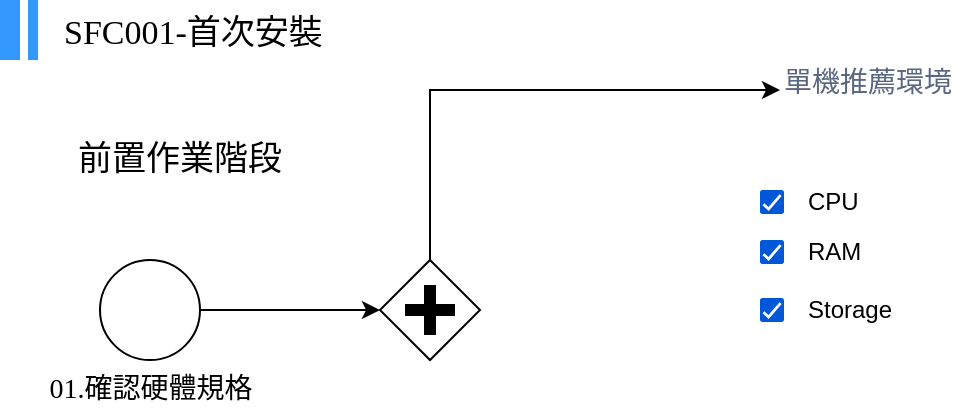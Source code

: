 <mxfile version="12.5.5" type="github">
  <diagram id="WJbkcrBmJmuA8XXHKe5_" name="第1頁">
    <mxGraphModel dx="1824" dy="3322" grid="1" gridSize="10" guides="1" tooltips="1" connect="1" arrows="1" fold="1" page="1" pageScale="1" pageWidth="827" pageHeight="1169" math="0" shadow="0" extFonts="Noto Sans^https://fonts.googleapis.com/css?family=Noto+Sans|Noto Sans CJK^https://fonts.googleapis.com/css?family=Noto+Sans+CJK|Noto Sans TC^https://fonts.googleapis.com/css?family=Noto+Sans+TC">
      <root>
        <mxCell id="0"/>
        <mxCell id="1" parent="0"/>
        <mxCell id="vaWpKMgg9GfqvfIClh7l-70" style="edgeStyle=orthogonalEdgeStyle;rounded=0;orthogonalLoop=1;jettySize=auto;html=1;fontFamily=Noto Sans TC;fontSize=17;" edge="1" parent="1" source="vaWpKMgg9GfqvfIClh7l-1" target="vaWpKMgg9GfqvfIClh7l-69">
          <mxGeometry relative="1" as="geometry"/>
        </mxCell>
        <mxCell id="vaWpKMgg9GfqvfIClh7l-1" value="&lt;font style=&quot;font-size: 14px&quot;&gt;01.確認硬體規格&lt;/font&gt;" style="shape=mxgraph.bpmn.shape;html=1;verticalLabelPosition=bottom;labelBackgroundColor=#ffffff;verticalAlign=top;align=center;perimeter=ellipsePerimeter;outlineConnect=0;outline=standard;symbol=general;fontFamily=Noto Sans TC;" vertex="1" parent="1">
          <mxGeometry x="60" y="-2200" width="50" height="50" as="geometry"/>
        </mxCell>
        <mxCell id="vaWpKMgg9GfqvfIClh7l-48" value="SFC001-首次安裝" style="text;html=1;fontFamily=Noto Sans TC;fontSize=17;" vertex="1" parent="1">
          <mxGeometry x="40" y="-2330" width="145" height="30" as="geometry"/>
        </mxCell>
        <mxCell id="vaWpKMgg9GfqvfIClh7l-52" value="" style="group;fillColor=#ffffff;" vertex="1" connectable="0" parent="1">
          <mxGeometry x="10" y="-2330" width="19" height="30" as="geometry"/>
        </mxCell>
        <mxCell id="vaWpKMgg9GfqvfIClh7l-49" value="" style="rounded=0;whiteSpace=wrap;html=1;shadow=0;glass=0;comic=0;strokeColor=none;fontFamily=Noto Sans TC;fontSize=17;align=left;fillColor=#3399FF;" vertex="1" parent="vaWpKMgg9GfqvfIClh7l-52">
          <mxGeometry width="10" height="30" as="geometry"/>
        </mxCell>
        <mxCell id="vaWpKMgg9GfqvfIClh7l-51" value="" style="rounded=0;whiteSpace=wrap;html=1;shadow=0;glass=0;comic=0;strokeColor=none;fontFamily=Noto Sans TC;fontSize=17;align=left;fillColor=#3399FF;" vertex="1" parent="vaWpKMgg9GfqvfIClh7l-52">
          <mxGeometry x="14" width="5" height="30" as="geometry"/>
        </mxCell>
        <mxCell id="vaWpKMgg9GfqvfIClh7l-75" style="edgeStyle=orthogonalEdgeStyle;rounded=0;orthogonalLoop=1;jettySize=auto;html=1;entryX=0;entryY=0.75;entryDx=0;entryDy=0;fontFamily=Noto Sans TC;fontSize=17;exitX=0.5;exitY=0;exitDx=0;exitDy=0;" edge="1" parent="1" source="vaWpKMgg9GfqvfIClh7l-69" target="vaWpKMgg9GfqvfIClh7l-58">
          <mxGeometry relative="1" as="geometry"/>
        </mxCell>
        <mxCell id="vaWpKMgg9GfqvfIClh7l-69" value="" style="shape=mxgraph.bpmn.shape;html=1;verticalLabelPosition=bottom;labelBackgroundColor=#ffffff;verticalAlign=top;align=center;perimeter=rhombusPerimeter;background=gateway;outlineConnect=0;outline=none;symbol=parallelGw;rounded=1;shadow=0;glass=0;comic=0;strokeColor=#000000;strokeWidth=1;fillColor=none;fontFamily=Noto Sans TC;fontSize=17;" vertex="1" parent="1">
          <mxGeometry x="200" y="-2200" width="50" height="50" as="geometry"/>
        </mxCell>
        <mxCell id="vaWpKMgg9GfqvfIClh7l-73" value="前置作業階段" style="text;html=1;strokeColor=none;fillColor=none;align=center;verticalAlign=middle;whiteSpace=wrap;rounded=0;shadow=0;glass=0;comic=0;fontFamily=Noto Sans TC;fontSize=17;" vertex="1" parent="1">
          <mxGeometry x="40" y="-2260" width="120" height="20" as="geometry"/>
        </mxCell>
        <mxCell id="vaWpKMgg9GfqvfIClh7l-58" value="單機推薦環境" style="fillColor=none;strokeColor=none;fontSize=14;fontStyle=0;align=left;fontColor=#596780;rounded=1;shadow=0;glass=0;comic=0;fontFamily=Noto Sans TC;" vertex="1" parent="1">
          <mxGeometry x="400" y="-2300" width="90" height="20" as="geometry"/>
        </mxCell>
        <mxCell id="vaWpKMgg9GfqvfIClh7l-60" value="CPU" style="html=1;shadow=0;dashed=0;shape=mxgraph.atlassian.checkbox_2;fillColor=#0057D8;strokeColor=none;fontColor=#000000;align=left;verticalAlign=middle;fontStyle=0;fontSize=12;labelPosition=right;verticalLabelPosition=middle;spacingLeft=10;rounded=1;glass=0;comic=0;" vertex="1" parent="1">
          <mxGeometry x="390" y="-2235" width="12" height="12" as="geometry"/>
        </mxCell>
        <mxCell id="vaWpKMgg9GfqvfIClh7l-61" value="RAM" style="html=1;shadow=0;dashed=0;shape=mxgraph.atlassian.checkbox_2;fillColor=#0057D8;strokeColor=none;fontColor=#000000;align=left;verticalAlign=middle;fontStyle=0;fontSize=12;labelPosition=right;verticalLabelPosition=middle;spacingLeft=10;rounded=1;glass=0;comic=0;" vertex="1" parent="1">
          <mxGeometry x="390" y="-2210" width="12" height="12" as="geometry"/>
        </mxCell>
        <mxCell id="vaWpKMgg9GfqvfIClh7l-81" value="Storage" style="html=1;shadow=0;dashed=0;shape=mxgraph.atlassian.checkbox_2;fillColor=#0057D8;strokeColor=none;fontColor=#000000;align=left;verticalAlign=middle;fontStyle=0;fontSize=12;labelPosition=right;verticalLabelPosition=middle;spacingLeft=10;rounded=1;glass=0;comic=0;" vertex="1" parent="1">
          <mxGeometry x="390" y="-2181" width="12" height="12" as="geometry"/>
        </mxCell>
      </root>
    </mxGraphModel>
  </diagram>
</mxfile>
